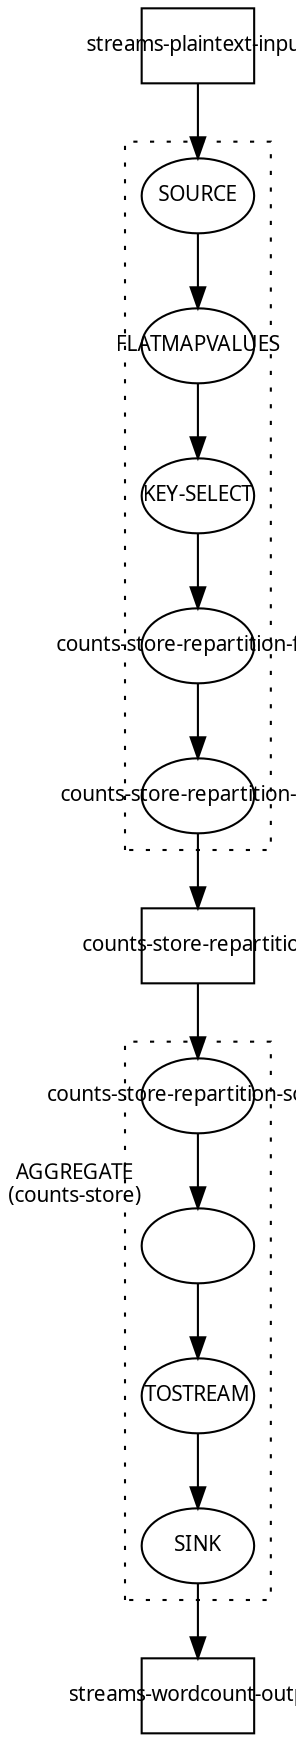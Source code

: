 digraph g_word_count {
  graph [fontname = "sans-serif", fontsize=10];
  node [fontname = "sans-serif", fontsize=10];
  edge [fontname = "sans-serif", fontsize=10];
  counts_store_repartition [shape=box, fixedsize=true, label="counts-store-repartition", xlabel=""];
  counts_store_repartition [shape=box, fixedsize=true, label="counts-store-repartition", xlabel=""];
  streams_plaintext_input [shape=box, fixedsize=true, label="streams-plaintext-input", xlabel=""];
  streams_wordcount_output [shape=box, fixedsize=true, label="streams-wordcount-output", xlabel=""];
  KSTREAM_SINK_0000000008 -> streams_wordcount_output;
  counts_store_repartition -> counts_store_repartition_source;
  counts_store_repartition_sink -> counts_store_repartition;
  streams_plaintext_input -> KSTREAM_SOURCE_0000000000;
  subgraph cluster_0 {
    style=dotted;
    KSTREAM_FLATMAPVALUES_0000000001 -> KSTREAM_KEY_SELECT_0000000002;
    KSTREAM_KEY_SELECT_0000000002 -> counts_store_repartition_filter;
    KSTREAM_SOURCE_0000000000 -> KSTREAM_FLATMAPVALUES_0000000001;
    counts_store_repartition_filter -> counts_store_repartition_sink;
    KSTREAM_SOURCE_0000000000 [shape=ellipse, fixedsize=true, label="SOURCE", xlabel=""];
    KSTREAM_FLATMAPVALUES_0000000001 [shape=ellipse, fixedsize=true, label="FLATMAPVALUES", xlabel=""];
    KSTREAM_KEY_SELECT_0000000002 [shape=ellipse, fixedsize=true, label="KEY-SELECT", xlabel=""];
    counts_store_repartition_filter [shape=ellipse, fixedsize=true, label="counts-store-repartition-filter", xlabel=""];
    counts_store_repartition_sink [shape=ellipse, fixedsize=true, label="counts-store-repartition-sink", xlabel=""];
  }
  subgraph cluster_1 {
    style=dotted;
    KSTREAM_AGGREGATE_0000000003 -> KTABLE_TOSTREAM_0000000007;
    KTABLE_TOSTREAM_0000000007 -> KSTREAM_SINK_0000000008;
    counts_store_repartition_source -> KSTREAM_AGGREGATE_0000000003;
    counts_store_repartition_source [shape=ellipse, fixedsize=true, label="counts-store-repartition-source", xlabel=""];
    KSTREAM_AGGREGATE_0000000003 [shape=ellipse, image="cylinder.png", imagescale=true, fixedsize=true, label="", xlabel="AGGREGATE
(counts-store)"];
    KTABLE_TOSTREAM_0000000007 [shape=ellipse, fixedsize=true, label="TOSTREAM", xlabel=""];
    KSTREAM_SINK_0000000008 [shape=ellipse, fixedsize=true, label="SINK", xlabel=""];
  }
}
